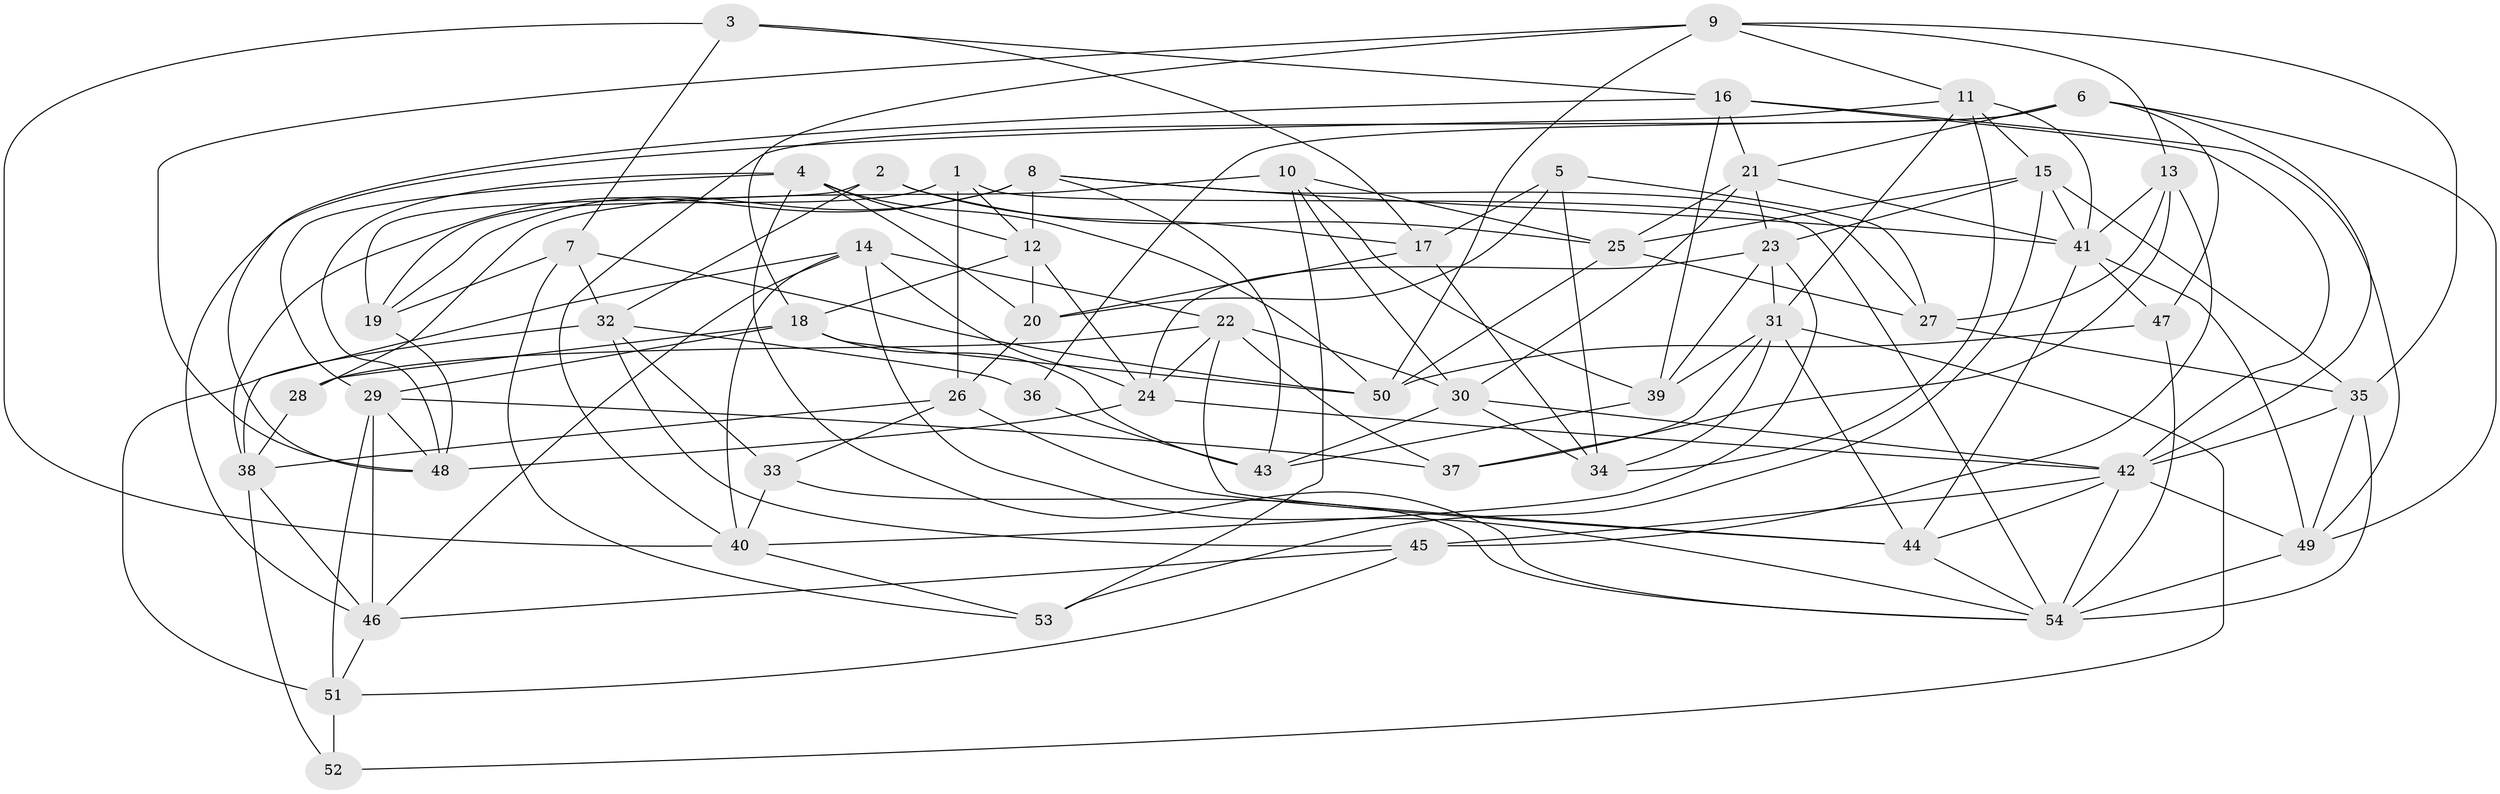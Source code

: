 // original degree distribution, {4: 1.0}
// Generated by graph-tools (version 1.1) at 2025/02/03/09/25 03:02:53]
// undirected, 54 vertices, 148 edges
graph export_dot {
graph [start="1"]
  node [color=gray90,style=filled];
  1;
  2;
  3;
  4;
  5;
  6;
  7;
  8;
  9;
  10;
  11;
  12;
  13;
  14;
  15;
  16;
  17;
  18;
  19;
  20;
  21;
  22;
  23;
  24;
  25;
  26;
  27;
  28;
  29;
  30;
  31;
  32;
  33;
  34;
  35;
  36;
  37;
  38;
  39;
  40;
  41;
  42;
  43;
  44;
  45;
  46;
  47;
  48;
  49;
  50;
  51;
  52;
  53;
  54;
  1 -- 12 [weight=1.0];
  1 -- 19 [weight=1.0];
  1 -- 26 [weight=1.0];
  1 -- 54 [weight=1.0];
  2 -- 17 [weight=2.0];
  2 -- 19 [weight=2.0];
  2 -- 25 [weight=1.0];
  2 -- 32 [weight=1.0];
  3 -- 7 [weight=1.0];
  3 -- 16 [weight=1.0];
  3 -- 17 [weight=1.0];
  3 -- 40 [weight=1.0];
  4 -- 12 [weight=1.0];
  4 -- 20 [weight=1.0];
  4 -- 29 [weight=1.0];
  4 -- 48 [weight=1.0];
  4 -- 50 [weight=1.0];
  4 -- 54 [weight=1.0];
  5 -- 17 [weight=1.0];
  5 -- 20 [weight=1.0];
  5 -- 27 [weight=2.0];
  5 -- 34 [weight=2.0];
  6 -- 21 [weight=1.0];
  6 -- 36 [weight=1.0];
  6 -- 40 [weight=1.0];
  6 -- 42 [weight=1.0];
  6 -- 47 [weight=1.0];
  6 -- 49 [weight=1.0];
  7 -- 19 [weight=1.0];
  7 -- 32 [weight=1.0];
  7 -- 50 [weight=1.0];
  7 -- 53 [weight=2.0];
  8 -- 12 [weight=1.0];
  8 -- 19 [weight=1.0];
  8 -- 27 [weight=1.0];
  8 -- 38 [weight=1.0];
  8 -- 41 [weight=1.0];
  8 -- 43 [weight=1.0];
  9 -- 11 [weight=1.0];
  9 -- 13 [weight=1.0];
  9 -- 18 [weight=1.0];
  9 -- 35 [weight=1.0];
  9 -- 48 [weight=1.0];
  9 -- 50 [weight=1.0];
  10 -- 25 [weight=1.0];
  10 -- 28 [weight=1.0];
  10 -- 30 [weight=1.0];
  10 -- 39 [weight=1.0];
  10 -- 53 [weight=2.0];
  11 -- 15 [weight=1.0];
  11 -- 31 [weight=1.0];
  11 -- 34 [weight=1.0];
  11 -- 41 [weight=1.0];
  11 -- 46 [weight=1.0];
  12 -- 18 [weight=1.0];
  12 -- 20 [weight=1.0];
  12 -- 24 [weight=1.0];
  13 -- 27 [weight=1.0];
  13 -- 37 [weight=1.0];
  13 -- 41 [weight=1.0];
  13 -- 45 [weight=2.0];
  14 -- 22 [weight=1.0];
  14 -- 24 [weight=1.0];
  14 -- 38 [weight=1.0];
  14 -- 40 [weight=1.0];
  14 -- 46 [weight=1.0];
  14 -- 54 [weight=1.0];
  15 -- 23 [weight=1.0];
  15 -- 25 [weight=1.0];
  15 -- 35 [weight=1.0];
  15 -- 41 [weight=1.0];
  15 -- 53 [weight=1.0];
  16 -- 21 [weight=1.0];
  16 -- 39 [weight=1.0];
  16 -- 42 [weight=1.0];
  16 -- 48 [weight=1.0];
  16 -- 49 [weight=1.0];
  17 -- 20 [weight=1.0];
  17 -- 34 [weight=1.0];
  18 -- 28 [weight=1.0];
  18 -- 29 [weight=1.0];
  18 -- 43 [weight=1.0];
  18 -- 50 [weight=1.0];
  19 -- 48 [weight=1.0];
  20 -- 26 [weight=2.0];
  21 -- 23 [weight=1.0];
  21 -- 25 [weight=1.0];
  21 -- 30 [weight=1.0];
  21 -- 41 [weight=1.0];
  22 -- 24 [weight=1.0];
  22 -- 28 [weight=1.0];
  22 -- 30 [weight=1.0];
  22 -- 37 [weight=1.0];
  22 -- 44 [weight=1.0];
  23 -- 24 [weight=1.0];
  23 -- 31 [weight=1.0];
  23 -- 39 [weight=1.0];
  23 -- 40 [weight=1.0];
  24 -- 42 [weight=1.0];
  24 -- 48 [weight=1.0];
  25 -- 27 [weight=1.0];
  25 -- 50 [weight=1.0];
  26 -- 33 [weight=1.0];
  26 -- 38 [weight=1.0];
  26 -- 44 [weight=1.0];
  27 -- 35 [weight=1.0];
  28 -- 38 [weight=1.0];
  29 -- 37 [weight=1.0];
  29 -- 46 [weight=1.0];
  29 -- 48 [weight=1.0];
  29 -- 51 [weight=1.0];
  30 -- 34 [weight=1.0];
  30 -- 42 [weight=1.0];
  30 -- 43 [weight=1.0];
  31 -- 34 [weight=1.0];
  31 -- 37 [weight=1.0];
  31 -- 39 [weight=2.0];
  31 -- 44 [weight=1.0];
  31 -- 52 [weight=1.0];
  32 -- 33 [weight=1.0];
  32 -- 36 [weight=1.0];
  32 -- 45 [weight=1.0];
  32 -- 51 [weight=1.0];
  33 -- 40 [weight=1.0];
  33 -- 54 [weight=1.0];
  35 -- 42 [weight=1.0];
  35 -- 49 [weight=1.0];
  35 -- 54 [weight=1.0];
  36 -- 43 [weight=2.0];
  38 -- 46 [weight=1.0];
  38 -- 52 [weight=1.0];
  39 -- 43 [weight=1.0];
  40 -- 53 [weight=1.0];
  41 -- 44 [weight=1.0];
  41 -- 47 [weight=1.0];
  41 -- 49 [weight=1.0];
  42 -- 44 [weight=1.0];
  42 -- 45 [weight=1.0];
  42 -- 49 [weight=1.0];
  42 -- 54 [weight=2.0];
  44 -- 54 [weight=1.0];
  45 -- 46 [weight=1.0];
  45 -- 51 [weight=1.0];
  46 -- 51 [weight=1.0];
  47 -- 50 [weight=1.0];
  47 -- 54 [weight=1.0];
  49 -- 54 [weight=1.0];
  51 -- 52 [weight=2.0];
}
